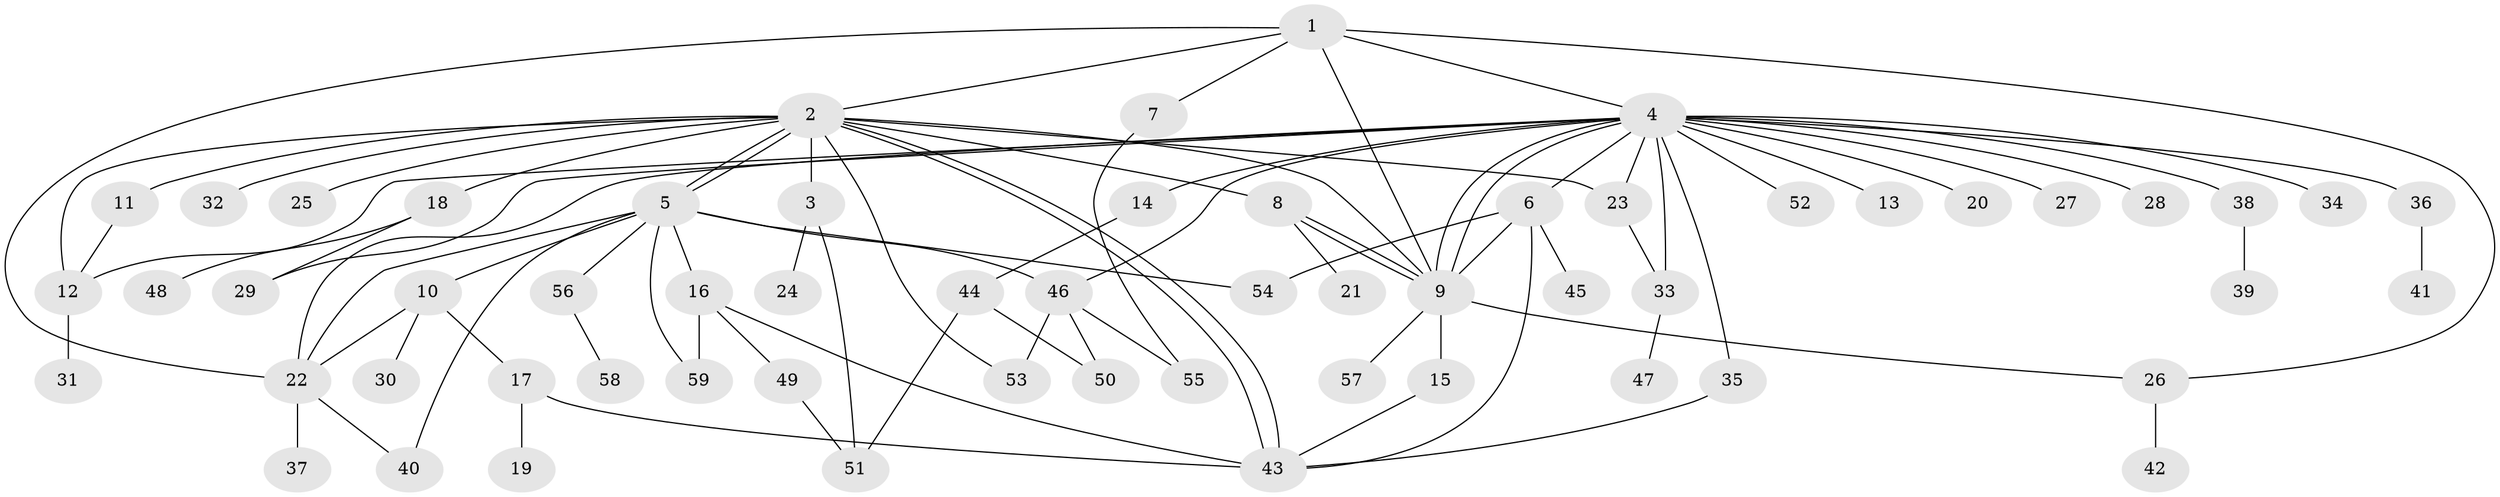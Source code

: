 // coarse degree distribution, {6: 0.05405405405405406, 11: 0.02702702702702703, 4: 0.05405405405405406, 18: 0.02702702702702703, 8: 0.02702702702702703, 5: 0.02702702702702703, 3: 0.1891891891891892, 7: 0.02702702702702703, 2: 0.1891891891891892, 1: 0.3783783783783784}
// Generated by graph-tools (version 1.1) at 2025/50/03/04/25 22:50:19]
// undirected, 59 vertices, 89 edges
graph export_dot {
  node [color=gray90,style=filled];
  1;
  2;
  3;
  4;
  5;
  6;
  7;
  8;
  9;
  10;
  11;
  12;
  13;
  14;
  15;
  16;
  17;
  18;
  19;
  20;
  21;
  22;
  23;
  24;
  25;
  26;
  27;
  28;
  29;
  30;
  31;
  32;
  33;
  34;
  35;
  36;
  37;
  38;
  39;
  40;
  41;
  42;
  43;
  44;
  45;
  46;
  47;
  48;
  49;
  50;
  51;
  52;
  53;
  54;
  55;
  56;
  57;
  58;
  59;
  1 -- 2;
  1 -- 4;
  1 -- 7;
  1 -- 9;
  1 -- 22;
  1 -- 26;
  2 -- 3;
  2 -- 5;
  2 -- 5;
  2 -- 8;
  2 -- 9;
  2 -- 11;
  2 -- 12;
  2 -- 18;
  2 -- 23;
  2 -- 25;
  2 -- 32;
  2 -- 43;
  2 -- 43;
  2 -- 53;
  3 -- 24;
  3 -- 51;
  4 -- 6;
  4 -- 9;
  4 -- 9;
  4 -- 12;
  4 -- 13;
  4 -- 14;
  4 -- 20;
  4 -- 22;
  4 -- 23;
  4 -- 27;
  4 -- 28;
  4 -- 29;
  4 -- 33;
  4 -- 34;
  4 -- 35;
  4 -- 36;
  4 -- 38;
  4 -- 46;
  4 -- 52;
  5 -- 10;
  5 -- 16;
  5 -- 22;
  5 -- 40;
  5 -- 46;
  5 -- 54;
  5 -- 56;
  5 -- 59;
  6 -- 9;
  6 -- 43;
  6 -- 45;
  6 -- 54;
  7 -- 55;
  8 -- 9;
  8 -- 9;
  8 -- 21;
  9 -- 15;
  9 -- 26;
  9 -- 57;
  10 -- 17;
  10 -- 22;
  10 -- 30;
  11 -- 12;
  12 -- 31;
  14 -- 44;
  15 -- 43;
  16 -- 43;
  16 -- 49;
  16 -- 59;
  17 -- 19;
  17 -- 43;
  18 -- 29;
  18 -- 48;
  22 -- 37;
  22 -- 40;
  23 -- 33;
  26 -- 42;
  33 -- 47;
  35 -- 43;
  36 -- 41;
  38 -- 39;
  44 -- 50;
  44 -- 51;
  46 -- 50;
  46 -- 53;
  46 -- 55;
  49 -- 51;
  56 -- 58;
}
